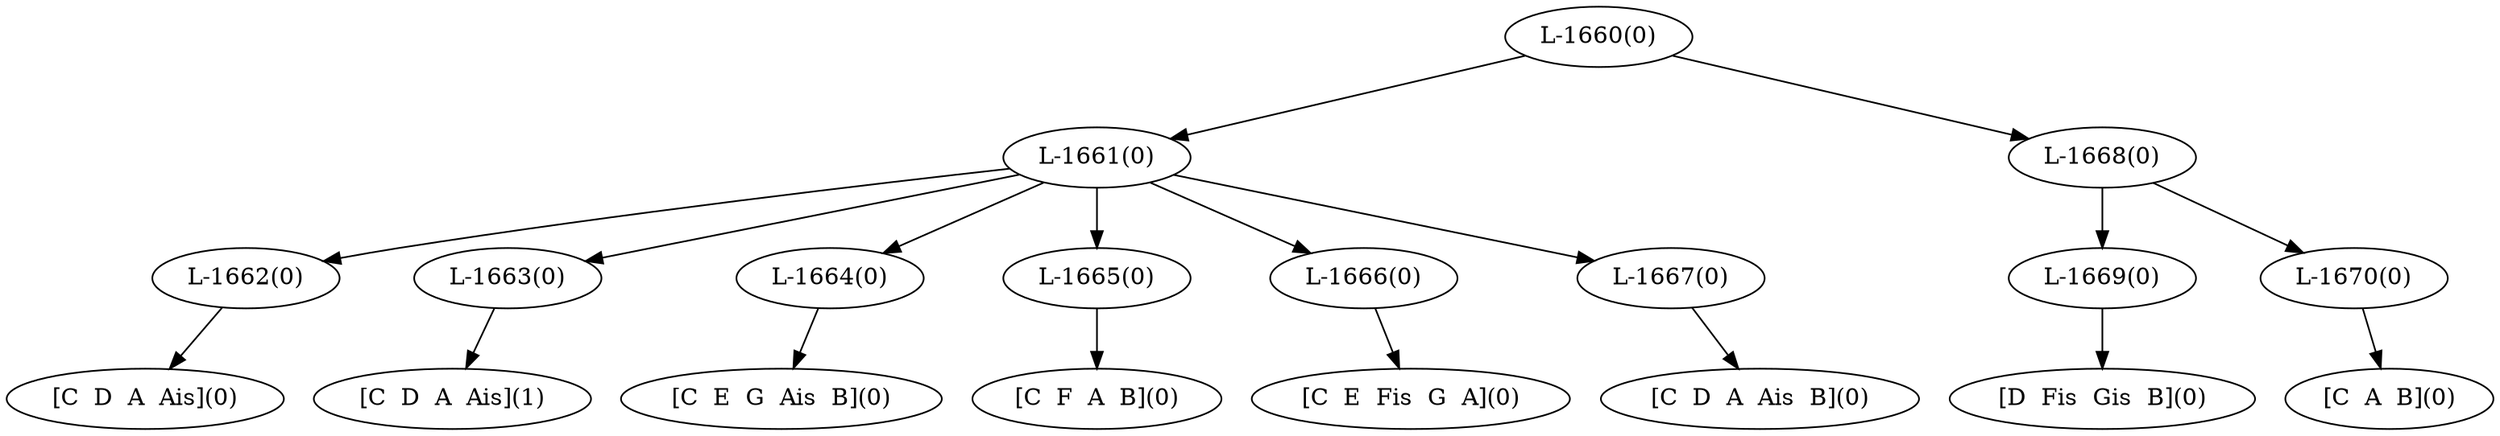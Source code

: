 digraph sample{
"L-1662(0)"->"[C  D  A  Ais](0)"
"L-1663(0)"->"[C  D  A  Ais](1)"
"L-1664(0)"->"[C  E  G  Ais  B](0)"
"L-1665(0)"->"[C  F  A  B](0)"
"L-1666(0)"->"[C  E  Fis  G  A](0)"
"L-1667(0)"->"[C  D  A  Ais  B](0)"
"L-1661(0)"->"L-1662(0)"
"L-1661(0)"->"L-1663(0)"
"L-1661(0)"->"L-1664(0)"
"L-1661(0)"->"L-1665(0)"
"L-1661(0)"->"L-1666(0)"
"L-1661(0)"->"L-1667(0)"
"L-1669(0)"->"[D  Fis  Gis  B](0)"
"L-1670(0)"->"[C  A  B](0)"
"L-1668(0)"->"L-1669(0)"
"L-1668(0)"->"L-1670(0)"
"L-1660(0)"->"L-1661(0)"
"L-1660(0)"->"L-1668(0)"
{rank = min; "L-1660(0)"}
{rank = same; "L-1661(0)"; "L-1668(0)";}
{rank = same; "L-1662(0)"; "L-1663(0)"; "L-1664(0)"; "L-1665(0)"; "L-1666(0)"; "L-1667(0)"; "L-1669(0)"; "L-1670(0)";}
{rank = max; "[C  A  B](0)"; "[C  D  A  Ais  B](0)"; "[C  D  A  Ais](0)"; "[C  D  A  Ais](1)"; "[C  E  Fis  G  A](0)"; "[C  E  G  Ais  B](0)"; "[C  F  A  B](0)"; "[D  Fis  Gis  B](0)";}
}